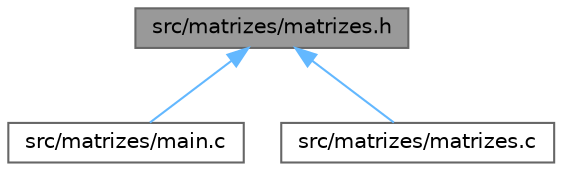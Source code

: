 digraph "src/matrizes/matrizes.h"
{
 // LATEX_PDF_SIZE
  bgcolor="transparent";
  edge [fontname=Helvetica,fontsize=10,labelfontname=Helvetica,labelfontsize=10];
  node [fontname=Helvetica,fontsize=10,shape=box,height=0.2,width=0.4];
  Node1 [id="Node000001",label="src/matrizes/matrizes.h",height=0.2,width=0.4,color="gray40", fillcolor="grey60", style="filled", fontcolor="black",tooltip=" "];
  Node1 -> Node2 [id="edge1_Node000001_Node000002",dir="back",color="steelblue1",style="solid",tooltip=" "];
  Node2 [id="Node000002",label="src/matrizes/main.c",height=0.2,width=0.4,color="grey40", fillcolor="white", style="filled",URL="$src_2matrizes_2main_8c.html",tooltip=" "];
  Node1 -> Node3 [id="edge2_Node000001_Node000003",dir="back",color="steelblue1",style="solid",tooltip=" "];
  Node3 [id="Node000003",label="src/matrizes/matrizes.c",height=0.2,width=0.4,color="grey40", fillcolor="white", style="filled",URL="$src_2matrizes_2matrizes_8c.html",tooltip=" "];
}
